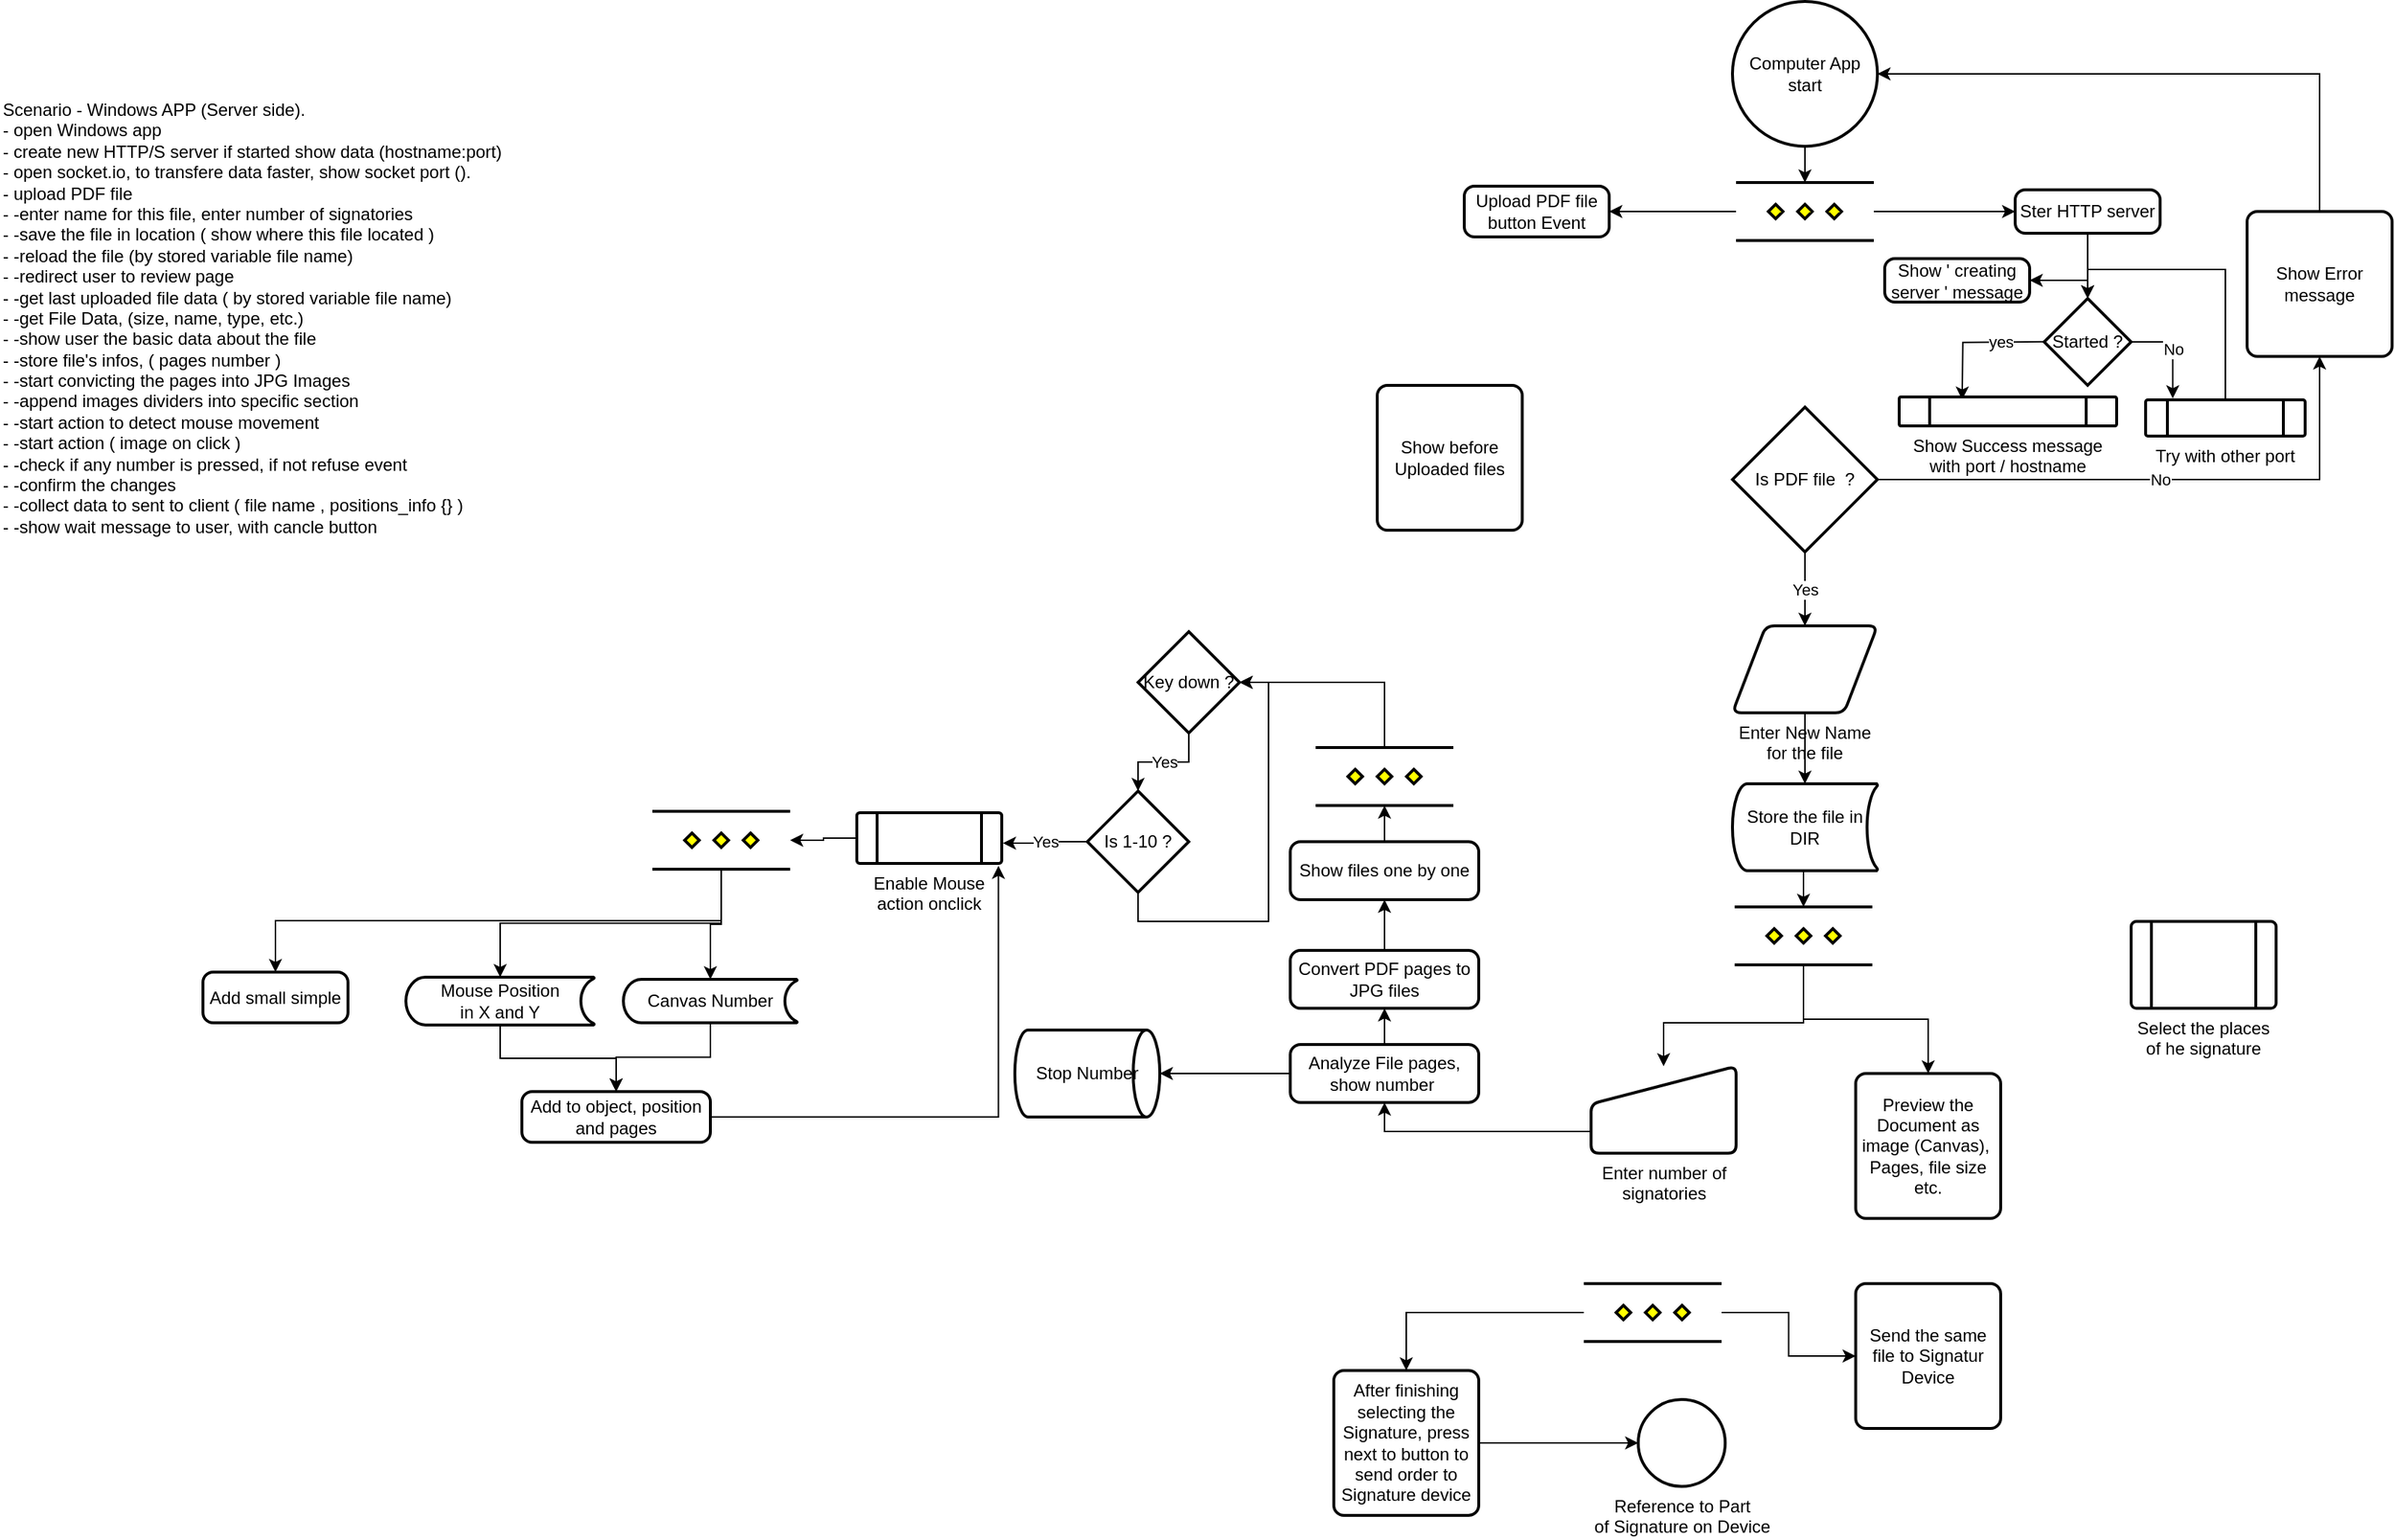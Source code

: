 <mxfile version="10.6.8" type="device"><diagram id="JVR2jsk74uWqhzuo1VGP" name="main structure"><mxGraphModel dx="1408" dy="339" grid="1" gridSize="10" guides="1" tooltips="1" connect="1" arrows="1" fold="1" page="1" pageScale="1" pageWidth="850" pageHeight="1100" math="0" shadow="0"><root><mxCell id="0"/><mxCell id="1" parent="0"/><mxCell id="dc0KT58vRAP0CWqqlz5X-5" style="edgeStyle=orthogonalEdgeStyle;rounded=0;orthogonalLoop=1;jettySize=auto;html=1;exitX=0.5;exitY=1;exitDx=0;exitDy=0;exitPerimeter=0;entryX=0.5;entryY=0;entryDx=0;entryDy=0;entryPerimeter=0;" parent="1" source="LxwedsMlHX6qz1Ez6sqK-1" target="dc0KT58vRAP0CWqqlz5X-1" edge="1"><mxGeometry relative="1" as="geometry"/></mxCell><mxCell id="LxwedsMlHX6qz1Ez6sqK-1" value="Computer App start" style="strokeWidth=2;html=1;shape=mxgraph.flowchart.start_2;whiteSpace=wrap;" parent="1" vertex="1"><mxGeometry x="365" y="15" width="100" height="100" as="geometry"/></mxCell><mxCell id="LxwedsMlHX6qz1Ez6sqK-2" value="Upload PDF file button Event" style="rounded=1;whiteSpace=wrap;html=1;absoluteArcSize=1;arcSize=14;strokeWidth=2;" parent="1" vertex="1"><mxGeometry x="180" y="142.5" width="100" height="35" as="geometry"/></mxCell><mxCell id="LxwedsMlHX6qz1Ez6sqK-6" value="No" style="edgeStyle=orthogonalEdgeStyle;rounded=0;orthogonalLoop=1;jettySize=auto;html=1;exitX=1;exitY=0.5;exitDx=0;exitDy=0;exitPerimeter=0;" parent="1" source="LxwedsMlHX6qz1Ez6sqK-4" target="LxwedsMlHX6qz1Ez6sqK-8" edge="1"><mxGeometry relative="1" as="geometry"><mxPoint x="620" y="245" as="targetPoint"/></mxGeometry></mxCell><mxCell id="LxwedsMlHX6qz1Ez6sqK-11" value="Yes" style="edgeStyle=orthogonalEdgeStyle;rounded=0;orthogonalLoop=1;jettySize=auto;html=1;exitX=0.5;exitY=1;exitDx=0;exitDy=0;exitPerimeter=0;entryX=0.5;entryY=0;entryDx=0;entryDy=0;" parent="1" source="LxwedsMlHX6qz1Ez6sqK-4" target="LxwedsMlHX6qz1Ez6sqK-17" edge="1"><mxGeometry relative="1" as="geometry"><mxPoint x="415" y="454.857" as="targetPoint"/></mxGeometry></mxCell><mxCell id="LxwedsMlHX6qz1Ez6sqK-4" value="Is PDF file&amp;nbsp; ?" style="strokeWidth=2;html=1;shape=mxgraph.flowchart.decision;whiteSpace=wrap;" parent="1" vertex="1"><mxGeometry x="365" y="295" width="100" height="100" as="geometry"/></mxCell><mxCell id="LxwedsMlHX6qz1Ez6sqK-9" style="edgeStyle=orthogonalEdgeStyle;rounded=0;orthogonalLoop=1;jettySize=auto;html=1;exitX=0.5;exitY=0;exitDx=0;exitDy=0;entryX=1;entryY=0.5;entryDx=0;entryDy=0;entryPerimeter=0;" parent="1" source="LxwedsMlHX6qz1Ez6sqK-8" target="LxwedsMlHX6qz1Ez6sqK-1" edge="1"><mxGeometry relative="1" as="geometry"/></mxCell><mxCell id="LxwedsMlHX6qz1Ez6sqK-8" value="Show Error message" style="rounded=1;whiteSpace=wrap;html=1;absoluteArcSize=1;arcSize=14;strokeWidth=2;" parent="1" vertex="1"><mxGeometry x="720" y="160" width="100" height="100" as="geometry"/></mxCell><mxCell id="GC7Fx4a9_v8bldlsSGD6-4" style="edgeStyle=orthogonalEdgeStyle;rounded=0;orthogonalLoop=1;jettySize=auto;html=1;exitX=0.5;exitY=1;exitDx=0;exitDy=0;exitPerimeter=0;entryX=0.5;entryY=0;entryDx=0;entryDy=0;entryPerimeter=0;" parent="1" source="LxwedsMlHX6qz1Ez6sqK-16" target="GC7Fx4a9_v8bldlsSGD6-3" edge="1"><mxGeometry relative="1" as="geometry"/></mxCell><mxCell id="LxwedsMlHX6qz1Ez6sqK-16" value="&lt;span&gt;Store the file in DIR&lt;/span&gt;" style="strokeWidth=2;html=1;shape=mxgraph.flowchart.stored_data;whiteSpace=wrap;" parent="1" vertex="1"><mxGeometry x="365.0" y="555" width="100" height="60" as="geometry"/></mxCell><mxCell id="LxwedsMlHX6qz1Ez6sqK-19" style="edgeStyle=orthogonalEdgeStyle;rounded=0;orthogonalLoop=1;jettySize=auto;html=1;exitX=0.5;exitY=1;exitDx=0;exitDy=0;entryX=0.5;entryY=0;entryDx=0;entryDy=0;entryPerimeter=0;" parent="1" source="LxwedsMlHX6qz1Ez6sqK-17" target="LxwedsMlHX6qz1Ez6sqK-16" edge="1"><mxGeometry relative="1" as="geometry"/></mxCell><mxCell id="LxwedsMlHX6qz1Ez6sqK-17" value="&lt;span&gt;Enter New Name for the file&lt;/span&gt;" style="verticalLabelPosition=bottom;verticalAlign=top;html=1;strokeWidth=2;shape=parallelogram;perimeter=parallelogramPerimeter;whiteSpace=wrap;rounded=1;arcSize=12;size=0.23;" parent="1" vertex="1"><mxGeometry x="365" y="446" width="100" height="60" as="geometry"/></mxCell><mxCell id="LxwedsMlHX6qz1Ez6sqK-20" value="Preview the Document as image (Canvas),&amp;nbsp;&lt;br&gt;Pages, file size etc.&lt;br&gt;" style="rounded=1;whiteSpace=wrap;html=1;absoluteArcSize=1;arcSize=14;strokeWidth=2;" parent="1" vertex="1"><mxGeometry x="450" y="755" width="100" height="100" as="geometry"/></mxCell><mxCell id="GC7Fx4a9_v8bldlsSGD6-8" style="edgeStyle=orthogonalEdgeStyle;rounded=0;orthogonalLoop=1;jettySize=auto;html=1;exitX=0;exitY=0.5;exitDx=0;exitDy=0;entryX=0.5;entryY=0;entryDx=0;entryDy=0;exitPerimeter=0;" parent="1" source="TE8Q5jDvM3CQbogES86k-1" target="GC7Fx4a9_v8bldlsSGD6-7" edge="1"><mxGeometry relative="1" as="geometry"/></mxCell><mxCell id="GC7Fx4a9_v8bldlsSGD6-5" style="edgeStyle=orthogonalEdgeStyle;rounded=0;orthogonalLoop=1;jettySize=auto;html=1;exitX=0.5;exitY=1;exitDx=0;exitDy=0;exitPerimeter=0;entryX=0.5;entryY=0;entryDx=0;entryDy=0;" parent="1" source="GC7Fx4a9_v8bldlsSGD6-3" target="LxwedsMlHX6qz1Ez6sqK-20" edge="1"><mxGeometry relative="1" as="geometry"/></mxCell><mxCell id="dc0KT58vRAP0CWqqlz5X-27" style="edgeStyle=orthogonalEdgeStyle;rounded=0;orthogonalLoop=1;jettySize=auto;html=1;exitX=0.5;exitY=1;exitDx=0;exitDy=0;exitPerimeter=0;entryX=0.5;entryY=0;entryDx=0;entryDy=0;" parent="1" source="GC7Fx4a9_v8bldlsSGD6-3" target="dc0KT58vRAP0CWqqlz5X-26" edge="1"><mxGeometry relative="1" as="geometry"><Array as="points"><mxPoint x="414" y="720"/><mxPoint x="317" y="720"/></Array></mxGeometry></mxCell><mxCell id="GC7Fx4a9_v8bldlsSGD6-3" value="" style="verticalLabelPosition=bottom;verticalAlign=top;html=1;strokeWidth=2;shape=mxgraph.flowchart.parallel_mode;pointerEvents=1" parent="1" vertex="1"><mxGeometry x="366.5" y="640" width="95" height="40" as="geometry"/></mxCell><mxCell id="TE8Q5jDvM3CQbogES86k-5" style="edgeStyle=orthogonalEdgeStyle;rounded=0;orthogonalLoop=1;jettySize=auto;html=1;exitX=1;exitY=0.5;exitDx=0;exitDy=0;entryX=0;entryY=0.5;entryDx=0;entryDy=0;entryPerimeter=0;" parent="1" source="GC7Fx4a9_v8bldlsSGD6-7" target="GC7Fx4a9_v8bldlsSGD6-9" edge="1"><mxGeometry relative="1" as="geometry"/></mxCell><mxCell id="GC7Fx4a9_v8bldlsSGD6-7" value="After finishing selecting the Signature, press next to button to send order to Signature device" style="rounded=1;whiteSpace=wrap;html=1;absoluteArcSize=1;arcSize=14;strokeWidth=2;" parent="1" vertex="1"><mxGeometry x="90" y="960" width="100" height="100" as="geometry"/></mxCell><mxCell id="GC7Fx4a9_v8bldlsSGD6-9" value="Reference to Part&lt;br&gt;of Signature on Device&lt;br&gt;" style="verticalLabelPosition=bottom;verticalAlign=top;html=1;strokeWidth=2;shape=mxgraph.flowchart.on-page_reference;" parent="1" vertex="1"><mxGeometry x="300" y="980" width="60" height="60" as="geometry"/></mxCell><mxCell id="GC7Fx4a9_v8bldlsSGD6-11" value="Show before Uploaded files" style="rounded=1;whiteSpace=wrap;html=1;absoluteArcSize=1;arcSize=14;strokeWidth=2;" parent="1" vertex="1"><mxGeometry x="120" y="280" width="100" height="100" as="geometry"/></mxCell><mxCell id="TE8Q5jDvM3CQbogES86k-4" style="edgeStyle=orthogonalEdgeStyle;rounded=0;orthogonalLoop=1;jettySize=auto;html=1;exitX=1;exitY=0.5;exitDx=0;exitDy=0;exitPerimeter=0;entryX=0;entryY=0.5;entryDx=0;entryDy=0;" parent="1" source="TE8Q5jDvM3CQbogES86k-1" target="TE8Q5jDvM3CQbogES86k-3" edge="1"><mxGeometry relative="1" as="geometry"/></mxCell><mxCell id="TE8Q5jDvM3CQbogES86k-1" value="" style="verticalLabelPosition=bottom;verticalAlign=top;html=1;strokeWidth=2;shape=mxgraph.flowchart.parallel_mode;pointerEvents=1" parent="1" vertex="1"><mxGeometry x="262.5" y="900" width="95" height="40" as="geometry"/></mxCell><mxCell id="TE8Q5jDvM3CQbogES86k-3" value="Send the same file to Signatur Device" style="rounded=1;whiteSpace=wrap;html=1;absoluteArcSize=1;arcSize=14;strokeWidth=2;" parent="1" vertex="1"><mxGeometry x="450" y="900" width="100" height="100" as="geometry"/></mxCell><mxCell id="dc0KT58vRAP0CWqqlz5X-7" style="edgeStyle=orthogonalEdgeStyle;rounded=0;orthogonalLoop=1;jettySize=auto;html=1;exitX=1;exitY=0.5;exitDx=0;exitDy=0;exitPerimeter=0;entryX=0;entryY=0.5;entryDx=0;entryDy=0;" parent="1" source="dc0KT58vRAP0CWqqlz5X-1" target="dc0KT58vRAP0CWqqlz5X-2" edge="1"><mxGeometry relative="1" as="geometry"/></mxCell><mxCell id="dc0KT58vRAP0CWqqlz5X-9" style="edgeStyle=orthogonalEdgeStyle;rounded=0;orthogonalLoop=1;jettySize=auto;html=1;exitX=0;exitY=0.5;exitDx=0;exitDy=0;exitPerimeter=0;entryX=1;entryY=0.5;entryDx=0;entryDy=0;" parent="1" source="dc0KT58vRAP0CWqqlz5X-1" target="LxwedsMlHX6qz1Ez6sqK-2" edge="1"><mxGeometry relative="1" as="geometry"/></mxCell><mxCell id="dc0KT58vRAP0CWqqlz5X-1" value="" style="verticalLabelPosition=bottom;verticalAlign=top;html=1;strokeWidth=2;shape=mxgraph.flowchart.parallel_mode;pointerEvents=1" parent="1" vertex="1"><mxGeometry x="367.5" y="140" width="95" height="40" as="geometry"/></mxCell><mxCell id="dc0KT58vRAP0CWqqlz5X-8" style="edgeStyle=orthogonalEdgeStyle;rounded=0;orthogonalLoop=1;jettySize=auto;html=1;exitX=0.5;exitY=1;exitDx=0;exitDy=0;" parent="1" source="dc0KT58vRAP0CWqqlz5X-2" target="dc0KT58vRAP0CWqqlz5X-6" edge="1"><mxGeometry relative="1" as="geometry"/></mxCell><mxCell id="dc0KT58vRAP0CWqqlz5X-20" style="edgeStyle=orthogonalEdgeStyle;rounded=0;orthogonalLoop=1;jettySize=auto;html=1;exitX=0.5;exitY=1;exitDx=0;exitDy=0;entryX=1;entryY=0.5;entryDx=0;entryDy=0;" parent="1" source="dc0KT58vRAP0CWqqlz5X-2" target="dc0KT58vRAP0CWqqlz5X-18" edge="1"><mxGeometry relative="1" as="geometry"/></mxCell><mxCell id="dc0KT58vRAP0CWqqlz5X-2" value="Ster HTTP server" style="rounded=1;whiteSpace=wrap;html=1;absoluteArcSize=1;arcSize=14;strokeWidth=2;" parent="1" vertex="1"><mxGeometry x="560" y="145" width="100" height="30" as="geometry"/></mxCell><mxCell id="dc0KT58vRAP0CWqqlz5X-11" value="No" style="edgeStyle=orthogonalEdgeStyle;rounded=0;orthogonalLoop=1;jettySize=auto;html=1;exitX=1;exitY=0.5;exitDx=0;exitDy=0;exitPerimeter=0;entryX=0.17;entryY=-0.04;entryDx=0;entryDy=0;entryPerimeter=0;" parent="1" source="dc0KT58vRAP0CWqqlz5X-6" target="dc0KT58vRAP0CWqqlz5X-10" edge="1"><mxGeometry relative="1" as="geometry"/></mxCell><mxCell id="dc0KT58vRAP0CWqqlz5X-17" value="yes" style="edgeStyle=orthogonalEdgeStyle;rounded=0;orthogonalLoop=1;jettySize=auto;html=1;exitX=0;exitY=0.5;exitDx=0;exitDy=0;exitPerimeter=0;entryX=0.5;entryY=0;entryDx=0;entryDy=0;" parent="1" edge="1"><mxGeometry x="-0.362" relative="1" as="geometry"><mxPoint x="581.143" y="249.857" as="sourcePoint"/><mxPoint x="523.429" y="289.857" as="targetPoint"/><mxPoint as="offset"/></mxGeometry></mxCell><mxCell id="dc0KT58vRAP0CWqqlz5X-6" value="Started ?" style="strokeWidth=2;html=1;shape=mxgraph.flowchart.decision;whiteSpace=wrap;" parent="1" vertex="1"><mxGeometry x="580" y="220" width="60" height="60" as="geometry"/></mxCell><mxCell id="dc0KT58vRAP0CWqqlz5X-13" style="edgeStyle=orthogonalEdgeStyle;rounded=0;orthogonalLoop=1;jettySize=auto;html=1;exitX=0.5;exitY=0;exitDx=0;exitDy=0;entryX=0.5;entryY=0;entryDx=0;entryDy=0;entryPerimeter=0;" parent="1" source="dc0KT58vRAP0CWqqlz5X-10" target="dc0KT58vRAP0CWqqlz5X-6" edge="1"><mxGeometry relative="1" as="geometry"/></mxCell><mxCell id="dc0KT58vRAP0CWqqlz5X-10" value="Try with other port" style="verticalLabelPosition=bottom;verticalAlign=top;html=1;strokeWidth=2;shape=process;whiteSpace=wrap;rounded=1;size=0.14;arcSize=6;" parent="1" vertex="1"><mxGeometry x="650" y="290" width="110" height="25" as="geometry"/></mxCell><mxCell id="dc0KT58vRAP0CWqqlz5X-14" value="Show Success message with port / hostname" style="verticalLabelPosition=bottom;verticalAlign=top;html=1;strokeWidth=2;shape=process;whiteSpace=wrap;rounded=1;size=0.14;arcSize=6;" parent="1" vertex="1"><mxGeometry x="480" y="288" width="150" height="20" as="geometry"/></mxCell><mxCell id="dc0KT58vRAP0CWqqlz5X-18" value="Show ' creating server ' message" style="rounded=1;whiteSpace=wrap;html=1;absoluteArcSize=1;arcSize=14;strokeWidth=2;" parent="1" vertex="1"><mxGeometry x="470" y="192.5" width="100" height="30" as="geometry"/></mxCell><mxCell id="dc0KT58vRAP0CWqqlz5X-21" value="&lt;span&gt;Select the places of he signature&lt;/span&gt;" style="verticalLabelPosition=bottom;verticalAlign=top;html=1;strokeWidth=2;shape=process;whiteSpace=wrap;rounded=1;size=0.14;arcSize=6;" parent="1" vertex="1"><mxGeometry x="640" y="650" width="100" height="60" as="geometry"/></mxCell><mxCell id="dc0KT58vRAP0CWqqlz5X-34" style="edgeStyle=orthogonalEdgeStyle;rounded=0;orthogonalLoop=1;jettySize=auto;html=1;exitX=0;exitY=0.75;exitDx=0;exitDy=0;entryX=0.5;entryY=1;entryDx=0;entryDy=0;" parent="1" source="dc0KT58vRAP0CWqqlz5X-26" target="dc0KT58vRAP0CWqqlz5X-32" edge="1"><mxGeometry relative="1" as="geometry"/></mxCell><mxCell id="dc0KT58vRAP0CWqqlz5X-26" value="Enter number of signatories" style="verticalLabelPosition=bottom;verticalAlign=top;html=1;strokeWidth=2;shape=manualInput;whiteSpace=wrap;rounded=1;size=26;arcSize=11;" parent="1" vertex="1"><mxGeometry x="267.5" y="750" width="100" height="60" as="geometry"/></mxCell><mxCell id="dc0KT58vRAP0CWqqlz5X-42" style="edgeStyle=orthogonalEdgeStyle;rounded=0;orthogonalLoop=1;jettySize=auto;html=1;exitX=0.5;exitY=0;exitDx=0;exitDy=0;entryX=0.5;entryY=1;entryDx=0;entryDy=0;" parent="1" source="dc0KT58vRAP0CWqqlz5X-30" target="dc0KT58vRAP0CWqqlz5X-35" edge="1"><mxGeometry relative="1" as="geometry"/></mxCell><mxCell id="dc0KT58vRAP0CWqqlz5X-30" value="Convert PDF pages to JPG files" style="rounded=1;whiteSpace=wrap;html=1;absoluteArcSize=1;arcSize=14;strokeWidth=2;" parent="1" vertex="1"><mxGeometry x="60" y="670" width="130" height="40" as="geometry"/></mxCell><mxCell id="dc0KT58vRAP0CWqqlz5X-40" style="edgeStyle=orthogonalEdgeStyle;rounded=0;orthogonalLoop=1;jettySize=auto;html=1;exitX=0;exitY=0.5;exitDx=0;exitDy=0;entryX=1;entryY=0.5;entryDx=0;entryDy=0;entryPerimeter=0;" parent="1" source="dc0KT58vRAP0CWqqlz5X-32" target="dc0KT58vRAP0CWqqlz5X-39" edge="1"><mxGeometry relative="1" as="geometry"/></mxCell><mxCell id="dc0KT58vRAP0CWqqlz5X-43" style="edgeStyle=orthogonalEdgeStyle;rounded=0;orthogonalLoop=1;jettySize=auto;html=1;exitX=0.5;exitY=0;exitDx=0;exitDy=0;entryX=0.5;entryY=1;entryDx=0;entryDy=0;" parent="1" source="dc0KT58vRAP0CWqqlz5X-32" target="dc0KT58vRAP0CWqqlz5X-30" edge="1"><mxGeometry relative="1" as="geometry"/></mxCell><mxCell id="dc0KT58vRAP0CWqqlz5X-32" value="Analyze File pages, show number&amp;nbsp;" style="rounded=1;whiteSpace=wrap;html=1;absoluteArcSize=1;arcSize=14;strokeWidth=2;" parent="1" vertex="1"><mxGeometry x="60" y="735" width="130" height="40" as="geometry"/></mxCell><mxCell id="dc0KT58vRAP0CWqqlz5X-50" style="edgeStyle=orthogonalEdgeStyle;rounded=0;orthogonalLoop=1;jettySize=auto;html=1;exitX=0.5;exitY=0;exitDx=0;exitDy=0;entryX=0.5;entryY=1;entryDx=0;entryDy=0;entryPerimeter=0;" parent="1" source="dc0KT58vRAP0CWqqlz5X-35" target="dc0KT58vRAP0CWqqlz5X-44" edge="1"><mxGeometry relative="1" as="geometry"/></mxCell><mxCell id="dc0KT58vRAP0CWqqlz5X-35" value="Show files one by one" style="rounded=1;whiteSpace=wrap;html=1;absoluteArcSize=1;arcSize=14;strokeWidth=2;" parent="1" vertex="1"><mxGeometry x="60" y="595" width="130" height="40" as="geometry"/></mxCell><mxCell id="dc0KT58vRAP0CWqqlz5X-39" value="Stop Number" style="strokeWidth=2;html=1;shape=mxgraph.flowchart.direct_data;whiteSpace=wrap;" parent="1" vertex="1"><mxGeometry x="-130" y="725" width="100" height="60" as="geometry"/></mxCell><mxCell id="dc0KT58vRAP0CWqqlz5X-49" style="edgeStyle=orthogonalEdgeStyle;rounded=0;orthogonalLoop=1;jettySize=auto;html=1;exitX=0.5;exitY=0;exitDx=0;exitDy=0;exitPerimeter=0;entryX=1;entryY=0.5;entryDx=0;entryDy=0;entryPerimeter=0;" parent="1" source="dc0KT58vRAP0CWqqlz5X-44" target="dc0KT58vRAP0CWqqlz5X-48" edge="1"><mxGeometry relative="1" as="geometry"/></mxCell><mxCell id="dc0KT58vRAP0CWqqlz5X-44" value="" style="verticalLabelPosition=bottom;verticalAlign=top;html=1;strokeWidth=2;shape=mxgraph.flowchart.parallel_mode;pointerEvents=1" parent="1" vertex="1"><mxGeometry x="77.5" y="530" width="95" height="40" as="geometry"/></mxCell><mxCell id="dc0KT58vRAP0CWqqlz5X-55" value="Yes" style="edgeStyle=orthogonalEdgeStyle;rounded=0;orthogonalLoop=1;jettySize=auto;html=1;exitX=0.5;exitY=1;exitDx=0;exitDy=0;exitPerimeter=0;entryX=0.5;entryY=0;entryDx=0;entryDy=0;entryPerimeter=0;" parent="1" source="dc0KT58vRAP0CWqqlz5X-48" target="dc0KT58vRAP0CWqqlz5X-56" edge="1"><mxGeometry relative="1" as="geometry"><mxPoint x="-40.19" y="569.81" as="targetPoint"/></mxGeometry></mxCell><mxCell id="dc0KT58vRAP0CWqqlz5X-48" value="Key down ?" style="strokeWidth=2;html=1;shape=mxgraph.flowchart.decision;whiteSpace=wrap;" parent="1" vertex="1"><mxGeometry x="-45" y="450" width="70" height="70" as="geometry"/></mxCell><mxCell id="dc0KT58vRAP0CWqqlz5X-58" value="Yes" style="edgeStyle=orthogonalEdgeStyle;rounded=0;orthogonalLoop=1;jettySize=auto;html=1;exitX=0;exitY=0.5;exitDx=0;exitDy=0;exitPerimeter=0;entryX=1.008;entryY=0.6;entryDx=0;entryDy=0;entryPerimeter=0;" parent="1" source="dc0KT58vRAP0CWqqlz5X-56" target="dc0KT58vRAP0CWqqlz5X-57" edge="1"><mxGeometry relative="1" as="geometry"/></mxCell><mxCell id="dc0KT58vRAP0CWqqlz5X-59" style="edgeStyle=orthogonalEdgeStyle;rounded=0;orthogonalLoop=1;jettySize=auto;html=1;exitX=0.5;exitY=1;exitDx=0;exitDy=0;exitPerimeter=0;entryX=1;entryY=0.5;entryDx=0;entryDy=0;entryPerimeter=0;" parent="1" source="dc0KT58vRAP0CWqqlz5X-56" target="dc0KT58vRAP0CWqqlz5X-48" edge="1"><mxGeometry relative="1" as="geometry"/></mxCell><mxCell id="dc0KT58vRAP0CWqqlz5X-56" value="Is 1-10 ?" style="strokeWidth=2;html=1;shape=mxgraph.flowchart.decision;whiteSpace=wrap;" parent="1" vertex="1"><mxGeometry x="-80" y="560" width="70" height="70" as="geometry"/></mxCell><mxCell id="dc0KT58vRAP0CWqqlz5X-61" style="edgeStyle=orthogonalEdgeStyle;rounded=0;orthogonalLoop=1;jettySize=auto;html=1;exitX=0;exitY=0.5;exitDx=0;exitDy=0;" parent="1" source="dc0KT58vRAP0CWqqlz5X-57" target="dc0KT58vRAP0CWqqlz5X-60" edge="1"><mxGeometry relative="1" as="geometry"/></mxCell><mxCell id="dc0KT58vRAP0CWqqlz5X-57" value="Enable Mouse action onclick" style="verticalLabelPosition=bottom;verticalAlign=top;html=1;strokeWidth=2;shape=process;whiteSpace=wrap;rounded=1;size=0.14;arcSize=6;" parent="1" vertex="1"><mxGeometry x="-239" y="575" width="100" height="35" as="geometry"/></mxCell><mxCell id="dc0KT58vRAP0CWqqlz5X-67" style="edgeStyle=orthogonalEdgeStyle;rounded=0;orthogonalLoop=1;jettySize=auto;html=1;exitX=0.5;exitY=1;exitDx=0;exitDy=0;exitPerimeter=0;entryX=0.5;entryY=0;entryDx=0;entryDy=0;entryPerimeter=0;" parent="1" source="dc0KT58vRAP0CWqqlz5X-60" target="dc0KT58vRAP0CWqqlz5X-62" edge="1"><mxGeometry relative="1" as="geometry"/></mxCell><mxCell id="dc0KT58vRAP0CWqqlz5X-68" style="edgeStyle=orthogonalEdgeStyle;rounded=0;orthogonalLoop=1;jettySize=auto;html=1;exitX=0.5;exitY=1;exitDx=0;exitDy=0;exitPerimeter=0;entryX=0.5;entryY=0;entryDx=0;entryDy=0;entryPerimeter=0;" parent="1" source="dc0KT58vRAP0CWqqlz5X-60" target="dc0KT58vRAP0CWqqlz5X-64" edge="1"><mxGeometry relative="1" as="geometry"/></mxCell><mxCell id="dc0KT58vRAP0CWqqlz5X-74" style="edgeStyle=orthogonalEdgeStyle;rounded=0;orthogonalLoop=1;jettySize=auto;html=1;exitX=0.5;exitY=1;exitDx=0;exitDy=0;exitPerimeter=0;" parent="1" source="dc0KT58vRAP0CWqqlz5X-60" target="dc0KT58vRAP0CWqqlz5X-73" edge="1"><mxGeometry relative="1" as="geometry"/></mxCell><mxCell id="dc0KT58vRAP0CWqqlz5X-60" value="" style="verticalLabelPosition=bottom;verticalAlign=top;html=1;strokeWidth=2;shape=mxgraph.flowchart.parallel_mode;pointerEvents=1" parent="1" vertex="1"><mxGeometry x="-380" y="574" width="95" height="40" as="geometry"/></mxCell><mxCell id="dc0KT58vRAP0CWqqlz5X-70" style="edgeStyle=orthogonalEdgeStyle;rounded=0;orthogonalLoop=1;jettySize=auto;html=1;exitX=0.5;exitY=1;exitDx=0;exitDy=0;exitPerimeter=0;entryX=0.5;entryY=0;entryDx=0;entryDy=0;" parent="1" source="dc0KT58vRAP0CWqqlz5X-62" target="dc0KT58vRAP0CWqqlz5X-69" edge="1"><mxGeometry relative="1" as="geometry"/></mxCell><mxCell id="dc0KT58vRAP0CWqqlz5X-62" value="Canvas Number" style="strokeWidth=2;html=1;shape=mxgraph.flowchart.stored_data;whiteSpace=wrap;" parent="1" vertex="1"><mxGeometry x="-400" y="690" width="120" height="30" as="geometry"/></mxCell><mxCell id="dc0KT58vRAP0CWqqlz5X-71" style="edgeStyle=orthogonalEdgeStyle;rounded=0;orthogonalLoop=1;jettySize=auto;html=1;exitX=0.5;exitY=1;exitDx=0;exitDy=0;exitPerimeter=0;entryX=0.5;entryY=0;entryDx=0;entryDy=0;" parent="1" source="dc0KT58vRAP0CWqqlz5X-64" target="dc0KT58vRAP0CWqqlz5X-69" edge="1"><mxGeometry relative="1" as="geometry"/></mxCell><mxCell id="dc0KT58vRAP0CWqqlz5X-64" value="Mouse Position&lt;br&gt;in X and Y&lt;br&gt;" style="strokeWidth=2;html=1;shape=mxgraph.flowchart.stored_data;whiteSpace=wrap;" parent="1" vertex="1"><mxGeometry x="-550" y="688.5" width="130" height="33" as="geometry"/></mxCell><mxCell id="dc0KT58vRAP0CWqqlz5X-72" style="edgeStyle=orthogonalEdgeStyle;rounded=0;orthogonalLoop=1;jettySize=auto;html=1;exitX=1;exitY=0.5;exitDx=0;exitDy=0;entryX=0.977;entryY=1.045;entryDx=0;entryDy=0;entryPerimeter=0;" parent="1" source="dc0KT58vRAP0CWqqlz5X-69" target="dc0KT58vRAP0CWqqlz5X-57" edge="1"><mxGeometry relative="1" as="geometry"/></mxCell><mxCell id="dc0KT58vRAP0CWqqlz5X-69" value="Add to object, position and pages" style="rounded=1;whiteSpace=wrap;html=1;absoluteArcSize=1;arcSize=14;strokeWidth=2;" parent="1" vertex="1"><mxGeometry x="-470" y="767.5" width="130" height="35" as="geometry"/></mxCell><mxCell id="dc0KT58vRAP0CWqqlz5X-73" value="Add small simple" style="rounded=1;whiteSpace=wrap;html=1;absoluteArcSize=1;arcSize=14;strokeWidth=2;" parent="1" vertex="1"><mxGeometry x="-690" y="685" width="100" height="35" as="geometry"/></mxCell><mxCell id="uSlrywvrAgI6P1Zowp7B-1" value="Scenario - Windows APP (Server side).&lt;br&gt;- open Windows app&lt;br&gt;- create new HTTP/S server if started show data (hostname:port)&lt;br&gt;- open socket.io, to transfere data faster, show socket port ().&lt;br&gt;- upload PDF file&lt;br&gt;- -enter name for this file, enter number of signatories&lt;br&gt;- -save the file in location ( show where this file located )&lt;br&gt;- -reload the file (by stored variable file name)&lt;br&gt;- -redirect user to review page&lt;br&gt;- -get last uploaded file data ( by stored variable file name)&amp;nbsp;&lt;br&gt;- -get File Data, (size, name, type, etc.)&lt;br&gt;- -show user the basic data about the file&lt;br&gt;- -store file's infos, ( pages number )&lt;br&gt;- -start convicting the pages into JPG Images&lt;br&gt;- -append images dividers into specific section&lt;br&gt;- -start action to detect mouse movement&lt;br&gt;- -start action ( image on click )&lt;br&gt;- -check if any number is pressed, if not refuse event&lt;br&gt;- -confirm the changes&lt;br&gt;- -collect data to sent to client ( file name , positions_info {} )&lt;br&gt;- -show wait message to user, with cancle button&lt;br&gt;" style="text;html=1;resizable=0;points=[];autosize=1;align=left;verticalAlign=top;spacingTop=-4;" vertex="1" parent="1"><mxGeometry x="-830" y="80" width="360" height="300" as="geometry"/></mxCell></root></mxGraphModel></diagram><diagram id="VVfMMUZZoYXKFI5A1NUq" name="Signature Device"><mxGraphModel dx="961" dy="585" grid="1" gridSize="10" guides="1" tooltips="1" connect="1" arrows="1" fold="1" page="1" pageScale="1" pageWidth="850" pageHeight="1100" math="0" shadow="0"><root><mxCell id="iOGheswRBSA8aSK3ou1s-0"/><mxCell id="iOGheswRBSA8aSK3ou1s-1" parent="iOGheswRBSA8aSK3ou1s-0"/><mxCell id="Lj533qnM1Xv34jafu08N-1" style="edgeStyle=orthogonalEdgeStyle;rounded=0;orthogonalLoop=1;jettySize=auto;html=1;exitX=0.5;exitY=1;exitDx=0;exitDy=0;exitPerimeter=0;entryX=0.5;entryY=0;entryDx=0;entryDy=0;entryPerimeter=0;" parent="iOGheswRBSA8aSK3ou1s-1" source="iOGheswRBSA8aSK3ou1s-3" target="Lj533qnM1Xv34jafu08N-0" edge="1"><mxGeometry relative="1" as="geometry"/></mxCell><mxCell id="iOGheswRBSA8aSK3ou1s-3" value="Order received&amp;nbsp;" style="strokeWidth=2;html=1;shape=mxgraph.flowchart.start_2;whiteSpace=wrap;" parent="iOGheswRBSA8aSK3ou1s-1" vertex="1"><mxGeometry x="375" y="40" width="100" height="100" as="geometry"/></mxCell><mxCell id="Lj533qnM1Xv34jafu08N-3" style="edgeStyle=orthogonalEdgeStyle;rounded=0;orthogonalLoop=1;jettySize=auto;html=1;exitX=0;exitY=0.5;exitDx=0;exitDy=0;exitPerimeter=0;entryX=0.5;entryY=0;entryDx=0;entryDy=0;" parent="iOGheswRBSA8aSK3ou1s-1" source="Lj533qnM1Xv34jafu08N-0" target="Lj533qnM1Xv34jafu08N-2" edge="1"><mxGeometry relative="1" as="geometry"/></mxCell><mxCell id="Lj533qnM1Xv34jafu08N-5" style="edgeStyle=orthogonalEdgeStyle;rounded=0;orthogonalLoop=1;jettySize=auto;html=1;exitX=1;exitY=0.5;exitDx=0;exitDy=0;exitPerimeter=0;entryX=0.5;entryY=0;entryDx=0;entryDy=0;" parent="iOGheswRBSA8aSK3ou1s-1" source="Lj533qnM1Xv34jafu08N-0" target="Lj533qnM1Xv34jafu08N-4" edge="1"><mxGeometry relative="1" as="geometry"/></mxCell><mxCell id="Lj533qnM1Xv34jafu08N-0" value="" style="verticalLabelPosition=bottom;verticalAlign=top;html=1;strokeWidth=2;shape=mxgraph.flowchart.parallel_mode;pointerEvents=1" parent="iOGheswRBSA8aSK3ou1s-1" vertex="1"><mxGeometry x="377" y="200" width="95" height="40" as="geometry"/></mxCell><mxCell id="Lj533qnM1Xv34jafu08N-2" value="Render the received PDF file on&amp;nbsp;Independent Section" style="rounded=1;whiteSpace=wrap;html=1;absoluteArcSize=1;arcSize=14;strokeWidth=2;" parent="iOGheswRBSA8aSK3ou1s-1" vertex="1"><mxGeometry x="150" y="300" width="100" height="100" as="geometry"/></mxCell><mxCell id="Lj533qnM1Xv34jafu08N-4" value="Show independent section where should the costumer Signing&amp;nbsp;" style="rounded=1;whiteSpace=wrap;html=1;absoluteArcSize=1;arcSize=14;strokeWidth=2;" parent="iOGheswRBSA8aSK3ou1s-1" vertex="1"><mxGeometry x="590" y="300" width="100" height="100" as="geometry"/></mxCell><mxCell id="Lj533qnM1Xv34jafu08N-14" value="" style="group" parent="iOGheswRBSA8aSK3ou1s-1" vertex="1" connectable="0"><mxGeometry x="965" y="75" width="620" height="440" as="geometry"/></mxCell><mxCell id="Lj533qnM1Xv34jafu08N-11" value="" style="group" parent="Lj533qnM1Xv34jafu08N-14" vertex="1" connectable="0"><mxGeometry width="620" height="440" as="geometry"/></mxCell><mxCell id="Lj533qnM1Xv34jafu08N-7" value="" style="rounded=0;whiteSpace=wrap;html=1;" parent="Lj533qnM1Xv34jafu08N-11" vertex="1"><mxGeometry width="620" height="440" as="geometry"/></mxCell><mxCell id="Lj533qnM1Xv34jafu08N-9" value="&lt;h1&gt;Name&lt;/h1&gt;&lt;div&gt;The name of the costumer here&lt;/div&gt;" style="text;html=1;strokeColor=none;fillColor=none;spacing=5;spacingTop=-20;whiteSpace=wrap;overflow=hidden;rounded=0;" parent="Lj533qnM1Xv34jafu08N-11" vertex="1"><mxGeometry x="20" y="340" width="180" height="90" as="geometry"/></mxCell><mxCell id="Lj533qnM1Xv34jafu08N-10" value="Signature section" style="rounded=0;whiteSpace=wrap;html=1;" parent="Lj533qnM1Xv34jafu08N-11" vertex="1"><mxGeometry x="270" y="340" width="290" height="80" as="geometry"/></mxCell><mxCell id="Lj533qnM1Xv34jafu08N-13" value="" style="group" parent="Lj533qnM1Xv34jafu08N-11" vertex="1" connectable="0"><mxGeometry width="620" height="410" as="geometry"/></mxCell><mxCell id="Lj533qnM1Xv34jafu08N-8" value="PDF render" style="rounded=0;whiteSpace=wrap;html=1;fillColor=#f8cecc;strokeColor=#b85450;" parent="Lj533qnM1Xv34jafu08N-13" vertex="1"><mxGeometry width="620" height="320" as="geometry"/></mxCell><mxCell id="Lj533qnM1Xv34jafu08N-12" value="Confirm Button" style="rounded=1;whiteSpace=wrap;html=1;" parent="Lj533qnM1Xv34jafu08N-13" vertex="1"><mxGeometry x="493" y="350" width="120" height="60" as="geometry"/></mxCell><mxCell id="ecA7oe9jpUwwbfDjV2w7-0" value="Scenario - Android APP (Client side).&lt;br&gt;- open app&amp;nbsp;&lt;br&gt;- set Full screen&lt;br&gt;- disable sub buttons&lt;br&gt;- set sign fingers to close full screen mode&lt;br&gt;- check if first open for the app&lt;br&gt;- - if fist time &lt;br&gt;- - - show page to enter (Server : hostname:port)&lt;br&gt;- - - create new config file to store the entered data&amp;nbsp;&lt;br&gt;- - if not first time get&amp;nbsp;&lt;br&gt;- - - check if server is running&amp;nbsp;&lt;br&gt;- - - - not running &amp;gt; show message &amp;gt; Stop&lt;br&gt;- - - - running &amp;gt; redirect to main page &amp;gt; Continue&lt;br&gt;- wait for order from Server side&lt;br&gt;- get the received data {filename, positions : {} }&lt;br&gt;- reference viewer to received file ( by name or Location )&amp;nbsp;&lt;br&gt;&lt;br&gt;" style="text;html=1;resizable=0;points=[];autosize=1;align=left;verticalAlign=top;spacingTop=-4;" vertex="1" parent="iOGheswRBSA8aSK3ou1s-1"><mxGeometry x="20" y="480" width="320" height="240" as="geometry"/></mxCell></root></mxGraphModel></diagram></mxfile>